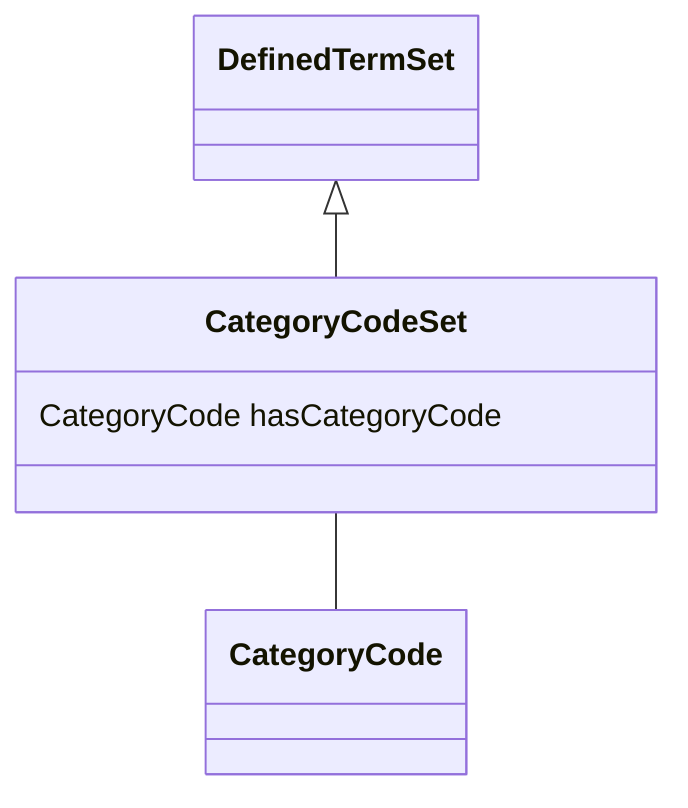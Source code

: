classDiagram
  CategoryCodeSet -- CategoryCode


DefinedTermSet <|-- CategoryCodeSet
class CategoryCodeSet {

  CategoryCode hasCategoryCode

}